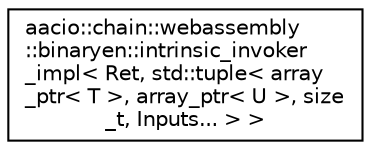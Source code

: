 digraph "Graphical Class Hierarchy"
{
  edge [fontname="Helvetica",fontsize="10",labelfontname="Helvetica",labelfontsize="10"];
  node [fontname="Helvetica",fontsize="10",shape=record];
  rankdir="LR";
  Node0 [label="aacio::chain::webassembly\l::binaryen::intrinsic_invoker\l_impl\< Ret, std::tuple\< array\l_ptr\< T \>, array_ptr\< U \>, size\l_t, Inputs... \> \>",height=0.2,width=0.4,color="black", fillcolor="white", style="filled",URL="$structaacio_1_1chain_1_1webassembly_1_1binaryen_1_1intrinsic__invoker__impl_3_01_ret_00_01std_1_bb369d557572a35c29e4f57bf73f5335.html"];
}
